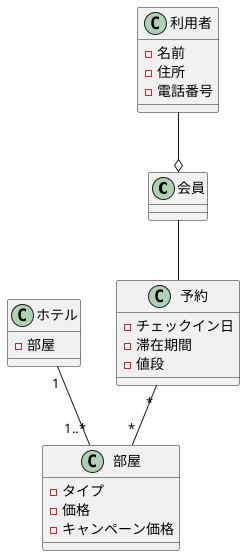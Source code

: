 @startuml
class 会員{}
class 利用者{
- 名前
- 住所
- 電話番号
}
class ホテル{
- 部屋
}
class 部屋{
- タイプ
- 価格
- キャンペーン価格
}
class 予約{
- チェックイン日
- 滞在期間
- 値段
}
利用者 -down-o 会員
ホテル"1"-down-"1..*"部屋
会員-down-予約
予約 "*"-down-"*"部屋
@enduml
